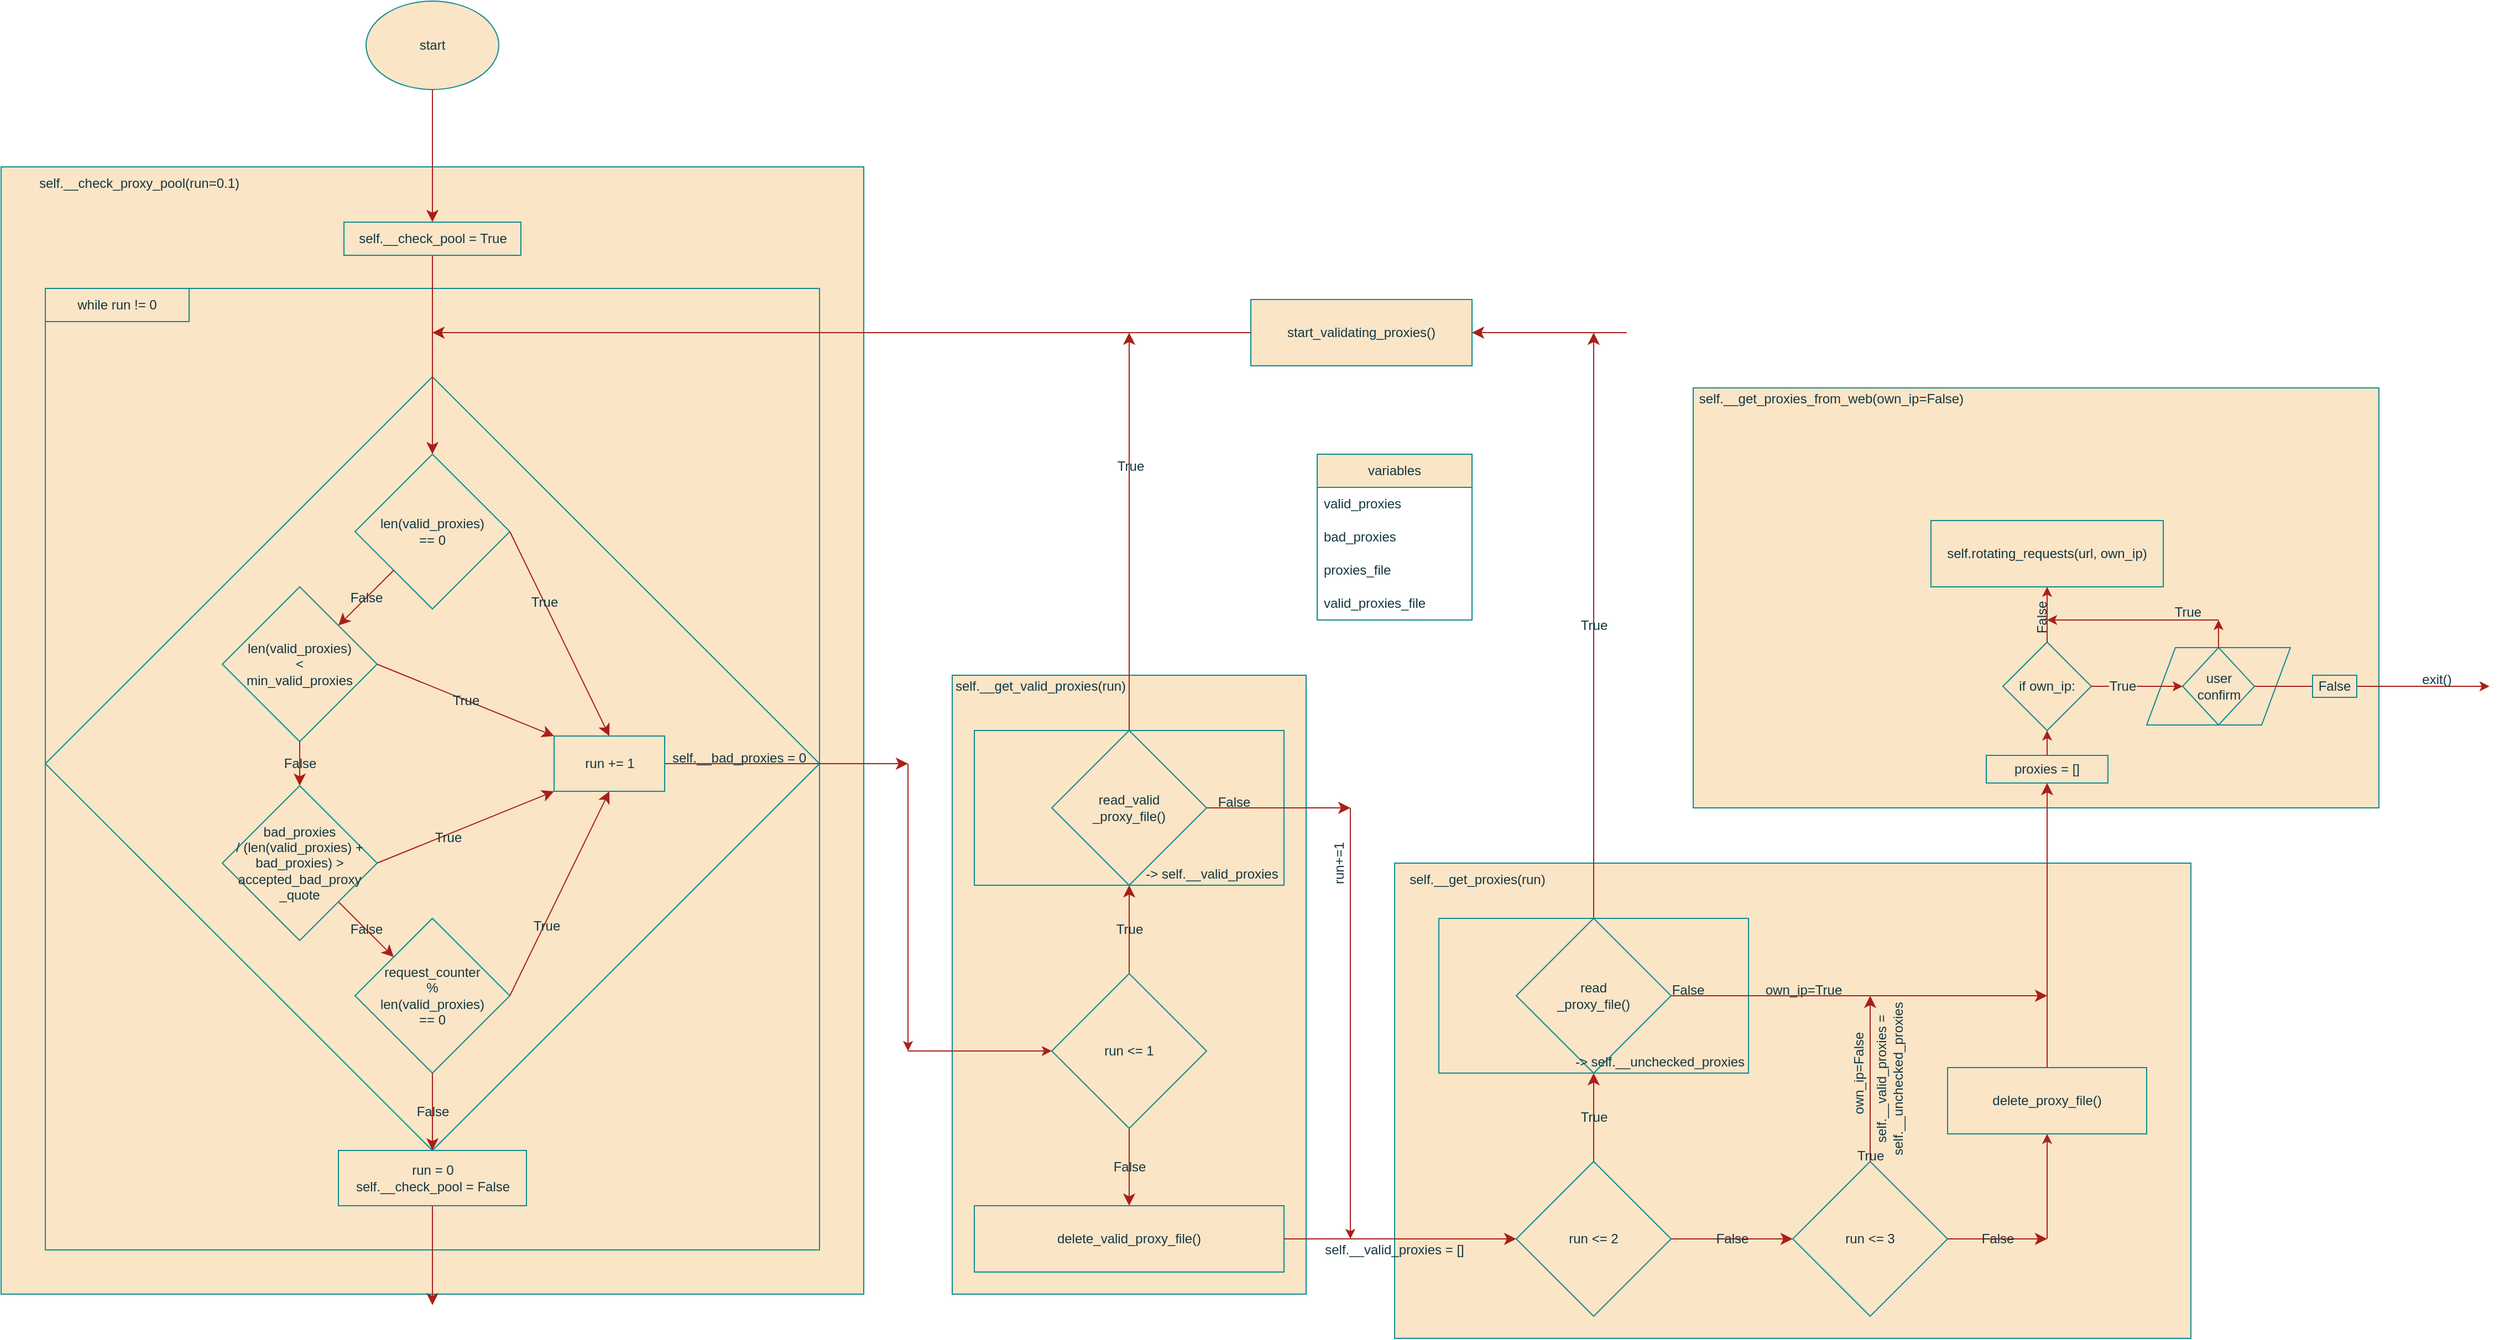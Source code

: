 <mxfile version="20.8.16" type="device"><diagram name="Page-1" id="YVPe9FCG_iG_xcOM2vg-"><mxGraphModel dx="1818" dy="1228" grid="1" gridSize="5" guides="1" tooltips="1" connect="1" arrows="1" fold="1" page="0" pageScale="1" pageWidth="827" pageHeight="1169" math="0" shadow="0"><root><mxCell id="0"/><mxCell id="1" parent="0"/><mxCell id="awvY_ZOCH91SfcmAsjb5-129" value="" style="rounded=0;whiteSpace=wrap;html=1;fontSize=12;labelBackgroundColor=none;fillStyle=auto;fillColor=#FAE5C7;strokeColor=#0F8B8D;fontColor=#143642;" parent="1" vertex="1"><mxGeometry x="-360" y="-220" width="780" height="1020" as="geometry"/></mxCell><mxCell id="awvY_ZOCH91SfcmAsjb5-125" value="" style="rounded=0;whiteSpace=wrap;html=1;fontSize=12;labelBackgroundColor=none;fillColor=#FAE5C7;strokeColor=#0F8B8D;fontColor=#143642;" parent="1" vertex="1"><mxGeometry x="-320" y="-110" width="700" height="870" as="geometry"/></mxCell><mxCell id="awvY_ZOCH91SfcmAsjb5-5" value="" style="rhombus;whiteSpace=wrap;html=1;fontSize=12;labelBackgroundColor=none;fillColor=#FAE5C7;strokeColor=#0F8B8D;fontColor=#143642;" parent="1" vertex="1"><mxGeometry x="-320" y="-30" width="700" height="700" as="geometry"/></mxCell><mxCell id="awvY_ZOCH91SfcmAsjb5-33" style="edgeStyle=none;curved=1;rounded=0;orthogonalLoop=1;jettySize=auto;html=1;exitX=0.5;exitY=1;exitDx=0;exitDy=0;entryX=0.5;entryY=0;entryDx=0;entryDy=0;fontSize=12;startSize=8;endSize=8;labelBackgroundColor=none;fontColor=default;startArrow=none;strokeColor=#A8201A;" parent="1" source="kPXdXTe3XIWydvKljvxz-2" target="awvY_ZOCH91SfcmAsjb5-10" edge="1"><mxGeometry relative="1" as="geometry"/></mxCell><mxCell id="awvY_ZOCH91SfcmAsjb5-82" style="edgeStyle=none;curved=1;rounded=0;orthogonalLoop=1;jettySize=auto;html=1;exitX=0.5;exitY=1;exitDx=0;exitDy=0;entryX=0.5;entryY=0;entryDx=0;entryDy=0;fontSize=12;startSize=8;endSize=8;labelBackgroundColor=none;fontColor=default;strokeColor=#A8201A;" parent="1" source="awvY_ZOCH91SfcmAsjb5-4" target="kPXdXTe3XIWydvKljvxz-2" edge="1"><mxGeometry relative="1" as="geometry"><mxPoint x="30" y="-250" as="targetPoint"/></mxGeometry></mxCell><mxCell id="awvY_ZOCH91SfcmAsjb5-4" value="start" style="ellipse;whiteSpace=wrap;html=1;fontSize=12;labelBackgroundColor=none;fillColor=#FAE5C7;strokeColor=#0F8B8D;fontColor=#143642;" parent="1" vertex="1"><mxGeometry x="-30" y="-370" width="120" height="80" as="geometry"/></mxCell><mxCell id="awvY_ZOCH91SfcmAsjb5-20" style="edgeStyle=none;curved=1;rounded=0;orthogonalLoop=1;jettySize=auto;html=1;exitX=1;exitY=0.5;exitDx=0;exitDy=0;entryX=0;entryY=1;entryDx=0;entryDy=0;fontSize=12;startSize=8;endSize=8;labelBackgroundColor=none;fontColor=default;strokeColor=#A8201A;" parent="1" source="awvY_ZOCH91SfcmAsjb5-28" target="kPXdXTe3XIWydvKljvxz-4" edge="1"><mxGeometry relative="1" as="geometry"><mxPoint x="-80" y="320" as="sourcePoint"/></mxGeometry></mxCell><mxCell id="awvY_ZOCH91SfcmAsjb5-24" value="True" style="edgeLabel;html=1;align=center;verticalAlign=middle;resizable=0;points=[];fontSize=12;labelBackgroundColor=none;fontColor=#143642;" parent="awvY_ZOCH91SfcmAsjb5-20" connectable="0" vertex="1"><mxGeometry x="-0.207" y="-3" relative="1" as="geometry"><mxPoint x="-1" as="offset"/></mxGeometry></mxCell><mxCell id="awvY_ZOCH91SfcmAsjb5-21" style="edgeStyle=none;curved=1;rounded=0;orthogonalLoop=1;jettySize=auto;html=1;exitX=1;exitY=0.5;exitDx=0;exitDy=0;fontSize=12;startSize=8;endSize=8;entryX=0.5;entryY=0;entryDx=0;entryDy=0;labelBackgroundColor=none;fontColor=default;strokeColor=#A8201A;" parent="1" source="awvY_ZOCH91SfcmAsjb5-10" target="kPXdXTe3XIWydvKljvxz-4" edge="1"><mxGeometry relative="1" as="geometry"><mxPoint x="380" y="250.235" as="targetPoint"/></mxGeometry></mxCell><mxCell id="awvY_ZOCH91SfcmAsjb5-23" value="True" style="edgeLabel;html=1;align=center;verticalAlign=middle;resizable=0;points=[];fontSize=12;labelBackgroundColor=none;fontColor=#143642;" parent="awvY_ZOCH91SfcmAsjb5-21" connectable="0" vertex="1"><mxGeometry x="-0.312" relative="1" as="geometry"><mxPoint as="offset"/></mxGeometry></mxCell><mxCell id="awvY_ZOCH91SfcmAsjb5-44" style="edgeStyle=none;curved=1;rounded=0;orthogonalLoop=1;jettySize=auto;html=1;exitX=0;exitY=1;exitDx=0;exitDy=0;fontSize=12;startSize=8;endSize=8;entryX=1;entryY=0;entryDx=0;entryDy=0;labelBackgroundColor=none;fontColor=default;strokeColor=#A8201A;" parent="1" source="awvY_ZOCH91SfcmAsjb5-10" target="awvY_ZOCH91SfcmAsjb5-42" edge="1"><mxGeometry relative="1" as="geometry"><mxPoint x="-30" y="190" as="targetPoint"/></mxGeometry></mxCell><mxCell id="awvY_ZOCH91SfcmAsjb5-45" value="&lt;font style=&quot;font-size: 12px;&quot;&gt;False&lt;/font&gt;" style="edgeLabel;html=1;align=center;verticalAlign=middle;resizable=0;points=[];fontSize=12;labelBackgroundColor=none;fontColor=#143642;" parent="awvY_ZOCH91SfcmAsjb5-44" connectable="0" vertex="1"><mxGeometry relative="1" as="geometry"><mxPoint as="offset"/></mxGeometry></mxCell><mxCell id="awvY_ZOCH91SfcmAsjb5-10" value="len(valid_proxies)&lt;br style=&quot;font-size: 12px;&quot;&gt;== 0" style="rhombus;whiteSpace=wrap;html=1;fontSize=12;labelBackgroundColor=none;fillColor=#FAE5C7;strokeColor=#0F8B8D;fontColor=#143642;" parent="1" vertex="1"><mxGeometry x="-40" y="40" width="140" height="140" as="geometry"/></mxCell><mxCell id="awvY_ZOCH91SfcmAsjb5-34" style="edgeStyle=none;curved=1;rounded=0;orthogonalLoop=1;jettySize=auto;html=1;exitX=1;exitY=0.5;exitDx=0;exitDy=0;entryX=0.5;entryY=1;entryDx=0;entryDy=0;fontSize=12;startSize=8;endSize=8;labelBackgroundColor=none;fontColor=default;strokeColor=#A8201A;" parent="1" source="awvY_ZOCH91SfcmAsjb5-13" target="kPXdXTe3XIWydvKljvxz-4" edge="1"><mxGeometry relative="1" as="geometry"/></mxCell><mxCell id="awvY_ZOCH91SfcmAsjb5-35" value="True" style="edgeLabel;html=1;align=center;verticalAlign=middle;resizable=0;points=[];fontSize=12;labelBackgroundColor=none;fontColor=#143642;" parent="awvY_ZOCH91SfcmAsjb5-34" connectable="0" vertex="1"><mxGeometry x="-0.306" y="-2" relative="1" as="geometry"><mxPoint as="offset"/></mxGeometry></mxCell><mxCell id="awvY_ZOCH91SfcmAsjb5-13" value="request_counter&lt;br style=&quot;font-size: 12px;&quot;&gt;%&lt;br style=&quot;font-size: 12px;&quot;&gt;len(valid_proxies)&lt;br style=&quot;font-size: 12px;&quot;&gt;== 0" style="rhombus;whiteSpace=wrap;html=1;fontSize=12;labelBackgroundColor=none;fillColor=#FAE5C7;strokeColor=#0F8B8D;fontColor=#143642;" parent="1" vertex="1"><mxGeometry x="-40" y="460" width="140" height="140" as="geometry"/></mxCell><mxCell id="awvY_ZOCH91SfcmAsjb5-18" value="" style="rounded=0;whiteSpace=wrap;html=1;fontSize=12;labelBackgroundColor=none;fillColor=#FAE5C7;strokeColor=#0F8B8D;fontColor=#143642;" parent="1" vertex="1"><mxGeometry x="500" y="240" width="320" height="560" as="geometry"/></mxCell><mxCell id="awvY_ZOCH91SfcmAsjb5-36" style="edgeStyle=none;curved=1;rounded=0;orthogonalLoop=1;jettySize=auto;html=1;exitX=1;exitY=1;exitDx=0;exitDy=0;entryX=0;entryY=0;entryDx=0;entryDy=0;fontSize=12;startSize=8;endSize=8;labelBackgroundColor=none;fontColor=default;strokeColor=#A8201A;" parent="1" source="awvY_ZOCH91SfcmAsjb5-28" target="awvY_ZOCH91SfcmAsjb5-13" edge="1"><mxGeometry relative="1" as="geometry"/></mxCell><mxCell id="awvY_ZOCH91SfcmAsjb5-37" value="False" style="edgeLabel;html=1;align=center;verticalAlign=middle;resizable=0;points=[];fontSize=12;labelBackgroundColor=none;fontColor=#143642;" parent="awvY_ZOCH91SfcmAsjb5-36" connectable="0" vertex="1"><mxGeometry relative="1" as="geometry"><mxPoint as="offset"/></mxGeometry></mxCell><mxCell id="awvY_ZOCH91SfcmAsjb5-28" value="bad_proxies&lt;br style=&quot;font-size: 12px;&quot;&gt;/ (len(valid_proxies) + bad_proxies) &amp;gt;&lt;br style=&quot;font-size: 12px;&quot;&gt;accepted_bad_proxy&lt;br style=&quot;font-size: 12px;&quot;&gt;_quote" style="rhombus;whiteSpace=wrap;html=1;fontSize=12;labelBackgroundColor=none;fillColor=#FAE5C7;strokeColor=#0F8B8D;fontColor=#143642;" parent="1" vertex="1"><mxGeometry x="-160" y="340" width="140" height="140" as="geometry"/></mxCell><mxCell id="awvY_ZOCH91SfcmAsjb5-40" value="self.__check_proxy_pool(run=0.1)" style="text;html=1;align=center;verticalAlign=middle;whiteSpace=wrap;rounded=0;fontSize=12;rotation=0;labelBackgroundColor=none;fontColor=#143642;" parent="1" vertex="1"><mxGeometry x="-360" y="-220" width="250" height="30" as="geometry"/></mxCell><mxCell id="awvY_ZOCH91SfcmAsjb5-41" value="self.__get_valid_proxies(run)" style="text;html=1;strokeColor=none;fillColor=none;align=center;verticalAlign=middle;whiteSpace=wrap;rounded=0;fontSize=12;labelBackgroundColor=none;fontColor=#143642;" parent="1" vertex="1"><mxGeometry x="500" y="240" width="160" height="20" as="geometry"/></mxCell><mxCell id="awvY_ZOCH91SfcmAsjb5-46" style="edgeStyle=none;curved=1;rounded=0;orthogonalLoop=1;jettySize=auto;html=1;exitX=0.5;exitY=1;exitDx=0;exitDy=0;entryX=0.5;entryY=0;entryDx=0;entryDy=0;fontSize=12;startSize=8;endSize=8;labelBackgroundColor=none;fontColor=default;strokeColor=#A8201A;" parent="1" source="awvY_ZOCH91SfcmAsjb5-42" target="awvY_ZOCH91SfcmAsjb5-28" edge="1"><mxGeometry relative="1" as="geometry"/></mxCell><mxCell id="awvY_ZOCH91SfcmAsjb5-47" value="False" style="edgeLabel;html=1;align=center;verticalAlign=middle;resizable=0;points=[];fontSize=12;labelBackgroundColor=none;fontColor=#143642;" parent="awvY_ZOCH91SfcmAsjb5-46" connectable="0" vertex="1"><mxGeometry relative="1" as="geometry"><mxPoint as="offset"/></mxGeometry></mxCell><mxCell id="awvY_ZOCH91SfcmAsjb5-48" style="edgeStyle=none;curved=1;rounded=0;orthogonalLoop=1;jettySize=auto;html=1;exitX=1;exitY=0.5;exitDx=0;exitDy=0;entryX=0;entryY=0;entryDx=0;entryDy=0;fontSize=12;startSize=8;endSize=8;labelBackgroundColor=none;fontColor=default;strokeColor=#A8201A;" parent="1" source="awvY_ZOCH91SfcmAsjb5-42" target="kPXdXTe3XIWydvKljvxz-4" edge="1"><mxGeometry relative="1" as="geometry"/></mxCell><mxCell id="awvY_ZOCH91SfcmAsjb5-49" value="True" style="edgeLabel;html=1;align=center;verticalAlign=middle;resizable=0;points=[];fontSize=12;labelBackgroundColor=none;fontColor=#143642;" parent="awvY_ZOCH91SfcmAsjb5-48" connectable="0" vertex="1"><mxGeometry relative="1" as="geometry"><mxPoint as="offset"/></mxGeometry></mxCell><mxCell id="awvY_ZOCH91SfcmAsjb5-42" value="len(valid_proxies)&lt;br style=&quot;font-size: 12px;&quot;&gt;&amp;lt;&lt;br style=&quot;font-size: 12px;&quot;&gt;min_valid_proxies" style="rhombus;whiteSpace=wrap;html=1;fontSize=12;labelBackgroundColor=none;fillColor=#FAE5C7;strokeColor=#0F8B8D;fontColor=#143642;" parent="1" vertex="1"><mxGeometry x="-160" y="160" width="140" height="140" as="geometry"/></mxCell><mxCell id="awvY_ZOCH91SfcmAsjb5-55" value="" style="group;labelBackgroundColor=none;fontColor=#143642;fontSize=12;" parent="1" connectable="0" vertex="1"><mxGeometry x="520" y="290" width="290" height="150" as="geometry"/></mxCell><mxCell id="awvY_ZOCH91SfcmAsjb5-52" value="read_valid&lt;br style=&quot;font-size: 12px;&quot;&gt;_proxy_file()" style="rounded=0;whiteSpace=wrap;html=1;fontSize=12;movable=1;resizable=1;rotatable=1;deletable=1;editable=1;locked=0;connectable=1;labelBackgroundColor=none;fillColor=#FAE5C7;strokeColor=#0F8B8D;fontColor=#143642;" parent="awvY_ZOCH91SfcmAsjb5-55" vertex="1"><mxGeometry width="280" height="140" as="geometry"/></mxCell><mxCell id="awvY_ZOCH91SfcmAsjb5-75" style="edgeStyle=none;curved=1;rounded=0;orthogonalLoop=1;jettySize=auto;html=1;exitX=0;exitY=0.75;exitDx=0;exitDy=0;fontSize=12;startSize=8;endSize=8;labelBackgroundColor=none;fontColor=default;strokeColor=#A8201A;startArrow=none;" parent="awvY_ZOCH91SfcmAsjb5-55" source="kPXdXTe3XIWydvKljvxz-19" edge="1"><mxGeometry relative="1" as="geometry"><mxPoint x="340" y="70" as="targetPoint"/></mxGeometry></mxCell><mxCell id="awvY_ZOCH91SfcmAsjb5-53" value="" style="rhombus;whiteSpace=wrap;html=1;fontSize=12;movable=1;resizable=1;rotatable=1;deletable=1;editable=1;locked=0;connectable=1;fillColor=none;labelBackgroundColor=none;strokeColor=#0F8B8D;fontColor=#143642;" parent="awvY_ZOCH91SfcmAsjb5-55" vertex="1"><mxGeometry x="70" width="140" height="140" as="geometry"/></mxCell><mxCell id="kPXdXTe3XIWydvKljvxz-15" value="-&amp;gt; self.__valid_proxies" style="text;html=1;strokeColor=none;fillColor=none;align=center;verticalAlign=middle;whiteSpace=wrap;rounded=0;fontSize=12;fontColor=#143642;labelBackgroundColor=none;" parent="awvY_ZOCH91SfcmAsjb5-55" vertex="1"><mxGeometry x="150" y="120" width="130" height="20" as="geometry"/></mxCell><mxCell id="kPXdXTe3XIWydvKljvxz-19" value="False" style="text;html=1;strokeColor=none;fillColor=none;align=center;verticalAlign=middle;whiteSpace=wrap;rounded=0;fontSize=12;fontColor=#143642;labelBackgroundColor=none;" parent="awvY_ZOCH91SfcmAsjb5-55" vertex="1"><mxGeometry x="210" y="55" width="50" height="20" as="geometry"/></mxCell><mxCell id="kPXdXTe3XIWydvKljvxz-20" value="" style="edgeStyle=none;curved=1;rounded=0;orthogonalLoop=1;jettySize=auto;html=1;exitX=1;exitY=0.5;exitDx=0;exitDy=0;fontSize=12;startSize=8;endSize=8;labelBackgroundColor=none;fontColor=default;strokeColor=#A8201A;endArrow=none;" parent="awvY_ZOCH91SfcmAsjb5-55" source="awvY_ZOCH91SfcmAsjb5-53" target="kPXdXTe3XIWydvKljvxz-19" edge="1"><mxGeometry relative="1" as="geometry"><mxPoint x="730.0" y="360" as="sourcePoint"/><mxPoint x="860.0" y="360" as="targetPoint"/></mxGeometry></mxCell><mxCell id="awvY_ZOCH91SfcmAsjb5-56" value="" style="endArrow=classic;html=1;rounded=0;fontSize=12;startSize=8;endSize=8;curved=1;exitX=0.5;exitY=0;exitDx=0;exitDy=0;labelBackgroundColor=none;fontColor=default;strokeColor=#A8201A;" parent="1" source="awvY_ZOCH91SfcmAsjb5-52" edge="1"><mxGeometry width="50" height="50" relative="1" as="geometry"><mxPoint x="720" y="240" as="sourcePoint"/><mxPoint x="660" y="-70" as="targetPoint"/></mxGeometry></mxCell><mxCell id="awvY_ZOCH91SfcmAsjb5-58" value="True" style="edgeLabel;html=1;align=center;verticalAlign=middle;resizable=0;points=[];fontSize=12;labelBackgroundColor=none;fontColor=#143642;" parent="awvY_ZOCH91SfcmAsjb5-56" connectable="0" vertex="1"><mxGeometry x="0.327" y="-1" relative="1" as="geometry"><mxPoint as="offset"/></mxGeometry></mxCell><mxCell id="awvY_ZOCH91SfcmAsjb5-60" value="start_validating_proxies()" style="rounded=0;whiteSpace=wrap;html=1;fontSize=12;labelBackgroundColor=none;fillColor=#FAE5C7;strokeColor=#0F8B8D;fontColor=#143642;" parent="1" vertex="1"><mxGeometry x="770" y="-100" width="200" height="60" as="geometry"/></mxCell><mxCell id="awvY_ZOCH91SfcmAsjb5-62" value="" style="endArrow=classic;html=1;rounded=0;fontSize=12;startSize=8;endSize=8;curved=1;exitX=0;exitY=0.5;exitDx=0;exitDy=0;labelBackgroundColor=none;fontColor=default;strokeColor=#A8201A;" parent="1" source="awvY_ZOCH91SfcmAsjb5-60" edge="1"><mxGeometry width="50" height="50" relative="1" as="geometry"><mxPoint x="550" y="240" as="sourcePoint"/><mxPoint x="30" y="-70" as="targetPoint"/></mxGeometry></mxCell><mxCell id="awvY_ZOCH91SfcmAsjb5-65" style="edgeStyle=none;curved=1;rounded=0;orthogonalLoop=1;jettySize=auto;html=1;exitX=0.5;exitY=0;exitDx=0;exitDy=0;entryX=0.5;entryY=1;entryDx=0;entryDy=0;fontSize=12;startSize=8;endSize=8;labelBackgroundColor=none;fontColor=default;strokeColor=#A8201A;" parent="1" source="awvY_ZOCH91SfcmAsjb5-63" target="awvY_ZOCH91SfcmAsjb5-53" edge="1"><mxGeometry relative="1" as="geometry"/></mxCell><mxCell id="awvY_ZOCH91SfcmAsjb5-66" value="True" style="edgeLabel;html=1;align=center;verticalAlign=middle;resizable=0;points=[];fontSize=12;labelBackgroundColor=none;fontColor=#143642;" parent="awvY_ZOCH91SfcmAsjb5-65" connectable="0" vertex="1"><mxGeometry relative="1" as="geometry"><mxPoint as="offset"/></mxGeometry></mxCell><mxCell id="awvY_ZOCH91SfcmAsjb5-68" style="edgeStyle=none;curved=1;rounded=0;orthogonalLoop=1;jettySize=auto;html=1;exitX=0.5;exitY=1;exitDx=0;exitDy=0;entryX=0.5;entryY=0;entryDx=0;entryDy=0;fontSize=12;startSize=8;endSize=8;labelBackgroundColor=none;fontColor=default;strokeColor=#A8201A;" parent="1" source="awvY_ZOCH91SfcmAsjb5-63" target="awvY_ZOCH91SfcmAsjb5-67" edge="1"><mxGeometry relative="1" as="geometry"/></mxCell><mxCell id="awvY_ZOCH91SfcmAsjb5-69" value="False" style="edgeLabel;html=1;align=center;verticalAlign=middle;resizable=0;points=[];fontSize=12;labelBackgroundColor=none;fontColor=#143642;" parent="awvY_ZOCH91SfcmAsjb5-68" connectable="0" vertex="1"><mxGeometry relative="1" as="geometry"><mxPoint as="offset"/></mxGeometry></mxCell><mxCell id="awvY_ZOCH91SfcmAsjb5-63" value="run &amp;lt;= 1" style="rhombus;whiteSpace=wrap;html=1;fontSize=12;labelBackgroundColor=none;fillColor=#FAE5C7;strokeColor=#0F8B8D;fontColor=#143642;" parent="1" vertex="1"><mxGeometry x="590" y="510" width="140" height="140" as="geometry"/></mxCell><mxCell id="awvY_ZOCH91SfcmAsjb5-67" value="delete_valid_proxy_file()" style="rounded=0;whiteSpace=wrap;html=1;fontSize=12;labelBackgroundColor=none;fillColor=#FAE5C7;strokeColor=#0F8B8D;fontColor=#143642;" parent="1" vertex="1"><mxGeometry x="520" y="720" width="280" height="60" as="geometry"/></mxCell><mxCell id="awvY_ZOCH91SfcmAsjb5-127" style="edgeStyle=none;curved=1;rounded=0;orthogonalLoop=1;jettySize=auto;html=1;exitX=0.5;exitY=1;exitDx=0;exitDy=0;fontSize=12;startSize=8;endSize=8;labelBackgroundColor=none;fontColor=default;strokeColor=#A8201A;" parent="1" source="kPXdXTe3XIWydvKljvxz-6" edge="1"><mxGeometry relative="1" as="geometry"><mxPoint x="30" y="810" as="targetPoint"/><mxPoint x="30" y="730" as="sourcePoint"/></mxGeometry></mxCell><mxCell id="awvY_ZOCH91SfcmAsjb5-71" value="" style="endArrow=classic;html=1;rounded=0;fontSize=12;startSize=8;endSize=8;curved=1;exitX=0.5;exitY=1;exitDx=0;exitDy=0;entryX=0.5;entryY=0;entryDx=0;entryDy=0;labelBackgroundColor=none;fontColor=default;strokeColor=#A8201A;" parent="1" source="awvY_ZOCH91SfcmAsjb5-13" edge="1"><mxGeometry width="50" height="50" relative="1" as="geometry"><mxPoint x="290" y="470" as="sourcePoint"/><mxPoint x="30" y="670" as="targetPoint"/></mxGeometry></mxCell><mxCell id="awvY_ZOCH91SfcmAsjb5-72" value="False" style="edgeLabel;html=1;align=center;verticalAlign=middle;resizable=0;points=[];fontSize=12;labelBackgroundColor=none;fontColor=#143642;" parent="awvY_ZOCH91SfcmAsjb5-71" connectable="0" vertex="1"><mxGeometry relative="1" as="geometry"><mxPoint as="offset"/></mxGeometry></mxCell><mxCell id="awvY_ZOCH91SfcmAsjb5-92" value="" style="endArrow=classic;html=1;rounded=0;fontSize=12;startSize=8;endSize=8;curved=1;entryX=1;entryY=0.5;entryDx=0;entryDy=0;labelBackgroundColor=none;fontColor=default;strokeColor=#A8201A;" parent="1" target="awvY_ZOCH91SfcmAsjb5-60" edge="1"><mxGeometry width="50" height="50" relative="1" as="geometry"><mxPoint x="1110" y="-70" as="sourcePoint"/><mxPoint x="840" y="-80" as="targetPoint"/></mxGeometry></mxCell><mxCell id="awvY_ZOCH91SfcmAsjb5-128" value="while run != 0" style="text;html=1;align=center;verticalAlign=middle;whiteSpace=wrap;rounded=0;fontSize=12;labelBackgroundColor=none;strokeColor=#0F8B8D;fillColor=#FAE5C7;fontColor=#143642;" parent="1" vertex="1"><mxGeometry x="-320" y="-110" width="130" height="30" as="geometry"/></mxCell><mxCell id="awvY_ZOCH91SfcmAsjb5-19" style="edgeStyle=none;curved=1;rounded=0;orthogonalLoop=1;jettySize=auto;html=1;exitX=1;exitY=0.5;exitDx=0;exitDy=0;fontSize=12;startSize=8;endSize=8;labelBackgroundColor=none;fontColor=default;strokeColor=#A8201A;" parent="1" source="kPXdXTe3XIWydvKljvxz-4" edge="1"><mxGeometry relative="1" as="geometry"><mxPoint x="460" y="320" as="targetPoint"/></mxGeometry></mxCell><mxCell id="awvY_ZOCH91SfcmAsjb5-132" value="variables" style="swimlane;fontStyle=0;childLayout=stackLayout;horizontal=1;startSize=30;horizontalStack=0;resizeParent=1;resizeParentMax=0;resizeLast=0;collapsible=1;marginBottom=0;whiteSpace=wrap;html=1;fontSize=12;labelBackgroundColor=none;fillColor=#FAE5C7;strokeColor=#0F8B8D;fontColor=#143642;" parent="1" vertex="1"><mxGeometry x="830" y="40" width="140" height="150" as="geometry"/></mxCell><mxCell id="awvY_ZOCH91SfcmAsjb5-133" value="valid_proxies" style="text;strokeColor=none;fillColor=none;align=left;verticalAlign=middle;spacingLeft=4;spacingRight=4;overflow=hidden;points=[[0,0.5],[1,0.5]];portConstraint=eastwest;rotatable=0;whiteSpace=wrap;html=1;fontSize=12;labelBackgroundColor=none;fontColor=#143642;" parent="awvY_ZOCH91SfcmAsjb5-132" vertex="1"><mxGeometry y="30" width="140" height="30" as="geometry"/></mxCell><mxCell id="awvY_ZOCH91SfcmAsjb5-134" value="bad_proxies" style="text;strokeColor=none;fillColor=none;align=left;verticalAlign=middle;spacingLeft=4;spacingRight=4;overflow=hidden;points=[[0,0.5],[1,0.5]];portConstraint=eastwest;rotatable=0;whiteSpace=wrap;html=1;fontSize=12;labelBackgroundColor=none;fontColor=#143642;" parent="awvY_ZOCH91SfcmAsjb5-132" vertex="1"><mxGeometry y="60" width="140" height="30" as="geometry"/></mxCell><mxCell id="awvY_ZOCH91SfcmAsjb5-135" value="proxies_file" style="text;strokeColor=none;fillColor=none;align=left;verticalAlign=middle;spacingLeft=4;spacingRight=4;overflow=hidden;points=[[0,0.5],[1,0.5]];portConstraint=eastwest;rotatable=0;whiteSpace=wrap;html=1;fontSize=12;labelBackgroundColor=none;fontColor=#143642;" parent="awvY_ZOCH91SfcmAsjb5-132" vertex="1"><mxGeometry y="90" width="140" height="30" as="geometry"/></mxCell><mxCell id="awvY_ZOCH91SfcmAsjb5-136" value="valid_proxies_file" style="text;strokeColor=none;fillColor=none;align=left;verticalAlign=middle;spacingLeft=4;spacingRight=4;overflow=hidden;points=[[0,0.5],[1,0.5]];portConstraint=eastwest;rotatable=0;whiteSpace=wrap;html=1;fontSize=12;labelBackgroundColor=none;fontColor=#143642;" parent="awvY_ZOCH91SfcmAsjb5-132" vertex="1"><mxGeometry y="120" width="140" height="30" as="geometry"/></mxCell><mxCell id="kPXdXTe3XIWydvKljvxz-2" value="self.__check_pool = True" style="html=1;dashed=0;whitespace=wrap;fillStyle=auto;labelBackgroundColor=none;fillColor=#FAE5C7;strokeColor=#0F8B8D;fontColor=#143642;fontSize=12;" parent="1" vertex="1"><mxGeometry x="-50" y="-170" width="160" height="30" as="geometry"/></mxCell><mxCell id="kPXdXTe3XIWydvKljvxz-4" value="run += 1" style="html=1;dashed=0;whitespace=wrap;strokeColor=#0F8B8D;fontColor=#143642;fillColor=#FAE5C7;labelBackgroundColor=none;fontSize=12;" parent="1" vertex="1"><mxGeometry x="140" y="295" width="100" height="50" as="geometry"/></mxCell><mxCell id="kPXdXTe3XIWydvKljvxz-6" value="run = 0&lt;br style=&quot;font-size: 12px;&quot;&gt;self.__check_pool = False" style="html=1;dashed=0;whitespace=wrap;strokeColor=#0F8B8D;fontColor=#143642;fillColor=#FAE5C7;labelBackgroundColor=none;fontSize=12;" parent="1" vertex="1"><mxGeometry x="-55" y="670" width="170" height="50" as="geometry"/></mxCell><mxCell id="kPXdXTe3XIWydvKljvxz-8" value="" style="endArrow=classic;html=1;rounded=0;strokeColor=#A8201A;fontSize=12;fontColor=default;fillColor=#FAE5C7;labelBackgroundColor=none;" parent="1" edge="1"><mxGeometry width="50" height="50" relative="1" as="geometry"><mxPoint x="460" y="320" as="sourcePoint"/><mxPoint x="460" y="580" as="targetPoint"/></mxGeometry></mxCell><mxCell id="kPXdXTe3XIWydvKljvxz-9" value="" style="endArrow=classic;html=1;rounded=0;strokeColor=#A8201A;fontSize=12;fontColor=default;fillColor=#FAE5C7;labelBackgroundColor=none;" parent="1" target="awvY_ZOCH91SfcmAsjb5-63" edge="1"><mxGeometry width="50" height="50" relative="1" as="geometry"><mxPoint x="460" y="580" as="sourcePoint"/><mxPoint x="780" y="440" as="targetPoint"/></mxGeometry></mxCell><mxCell id="kPXdXTe3XIWydvKljvxz-12" value="" style="endArrow=classic;html=1;rounded=0;strokeColor=#A8201A;fontSize=12;fontColor=default;fillColor=#FAE5C7;labelBackgroundColor=none;" parent="1" edge="1"><mxGeometry width="50" height="50" relative="1" as="geometry"><mxPoint x="860" y="360" as="sourcePoint"/><mxPoint x="860" y="750" as="targetPoint"/></mxGeometry></mxCell><mxCell id="kPXdXTe3XIWydvKljvxz-21" value="run+=1" style="text;html=1;strokeColor=none;fillColor=none;align=center;verticalAlign=middle;whiteSpace=wrap;rounded=0;fontSize=12;fontColor=#143642;rotation=-90;labelBackgroundColor=none;" parent="1" vertex="1"><mxGeometry x="820" y="400" width="60" height="20" as="geometry"/></mxCell><mxCell id="awvY_ZOCH91SfcmAsjb5-85" value="" style="rounded=0;whiteSpace=wrap;html=1;fontSize=12;labelBackgroundColor=none;fillColor=#FAE5C7;strokeColor=#0F8B8D;fontColor=#143642;container=0;" parent="1" vertex="1"><mxGeometry x="900" y="410" width="720" height="430" as="geometry"/></mxCell><mxCell id="awvY_ZOCH91SfcmAsjb5-86" value="run &amp;lt;= 2" style="rhombus;whiteSpace=wrap;html=1;fontSize=12;labelBackgroundColor=none;fillColor=#FAE5C7;strokeColor=#0F8B8D;fontColor=#143642;container=0;" parent="1" vertex="1"><mxGeometry x="1010" y="680" width="140" height="140" as="geometry"/></mxCell><mxCell id="awvY_ZOCH91SfcmAsjb5-93" style="edgeStyle=none;curved=1;rounded=0;orthogonalLoop=1;jettySize=auto;html=1;exitX=0.5;exitY=0;exitDx=0;exitDy=0;entryX=0.5;entryY=1;entryDx=0;entryDy=0;fontSize=12;startSize=8;endSize=8;labelBackgroundColor=none;fontColor=default;strokeColor=#A8201A;" parent="1" source="awvY_ZOCH91SfcmAsjb5-86" target="awvY_ZOCH91SfcmAsjb5-90" edge="1"><mxGeometry relative="1" as="geometry"/></mxCell><mxCell id="awvY_ZOCH91SfcmAsjb5-95" value="True" style="edgeLabel;html=1;align=center;verticalAlign=middle;resizable=0;points=[];fontSize=12;labelBackgroundColor=none;fontColor=#143642;container=0;" parent="awvY_ZOCH91SfcmAsjb5-93" connectable="0" vertex="1"><mxGeometry relative="1" as="geometry"><mxPoint as="offset"/></mxGeometry></mxCell><mxCell id="awvY_ZOCH91SfcmAsjb5-101" value="run &amp;lt;= 3" style="rhombus;whiteSpace=wrap;html=1;fontSize=12;labelBackgroundColor=none;fillColor=#FAE5C7;strokeColor=#0F8B8D;fontColor=#143642;container=0;" parent="1" vertex="1"><mxGeometry x="1260" y="680" width="140" height="140" as="geometry"/></mxCell><mxCell id="awvY_ZOCH91SfcmAsjb5-97" style="edgeStyle=none;curved=1;rounded=0;orthogonalLoop=1;jettySize=auto;html=1;exitX=1;exitY=0.5;exitDx=0;exitDy=0;entryX=0;entryY=0.5;entryDx=0;entryDy=0;fontSize=12;startSize=8;endSize=8;labelBackgroundColor=none;fontColor=default;strokeColor=#A8201A;" parent="1" source="awvY_ZOCH91SfcmAsjb5-86" target="awvY_ZOCH91SfcmAsjb5-101" edge="1"><mxGeometry relative="1" as="geometry"/></mxCell><mxCell id="awvY_ZOCH91SfcmAsjb5-98" value="False" style="edgeLabel;html=1;align=center;verticalAlign=middle;resizable=0;points=[];fontSize=12;labelBackgroundColor=none;fontColor=#143642;container=0;" parent="awvY_ZOCH91SfcmAsjb5-97" connectable="0" vertex="1"><mxGeometry relative="1" as="geometry"><mxPoint as="offset"/></mxGeometry></mxCell><mxCell id="awvY_ZOCH91SfcmAsjb5-99" style="edgeStyle=none;curved=1;rounded=0;orthogonalLoop=1;jettySize=auto;html=1;fontSize=12;startSize=8;endSize=8;exitX=0.5;exitY=0;exitDx=0;exitDy=0;labelBackgroundColor=none;fontColor=default;strokeColor=#A8201A;" parent="1" source="awvY_ZOCH91SfcmAsjb5-101" edge="1"><mxGeometry relative="1" as="geometry"><mxPoint x="1330" y="530" as="targetPoint"/><mxPoint x="870" y="1080" as="sourcePoint"/></mxGeometry></mxCell><mxCell id="awvY_ZOCH91SfcmAsjb5-103" value="True" style="edgeLabel;html=1;align=center;verticalAlign=middle;resizable=0;points=[];fontSize=12;labelBackgroundColor=none;fontColor=#143642;container=0;" parent="awvY_ZOCH91SfcmAsjb5-99" connectable="0" vertex="1"><mxGeometry x="-0.168" y="1" relative="1" as="geometry"><mxPoint x="1" y="57" as="offset"/></mxGeometry></mxCell><mxCell id="awvY_ZOCH91SfcmAsjb5-111" value="delete_proxy_file()" style="rounded=0;whiteSpace=wrap;html=1;fontSize=12;labelBackgroundColor=none;fillColor=#FAE5C7;strokeColor=#0F8B8D;fontColor=#143642;container=0;" parent="1" vertex="1"><mxGeometry x="1400" y="595" width="180" height="60" as="geometry"/></mxCell><mxCell id="awvY_ZOCH91SfcmAsjb5-121" style="edgeStyle=none;curved=1;rounded=0;orthogonalLoop=1;jettySize=auto;html=1;exitX=1;exitY=0.5;exitDx=0;exitDy=0;fontSize=12;startSize=8;endSize=8;labelBackgroundColor=none;fontColor=default;strokeColor=#A8201A;" parent="1" source="awvY_ZOCH91SfcmAsjb5-101" edge="1"><mxGeometry relative="1" as="geometry"><mxPoint x="1490" y="750" as="targetPoint"/></mxGeometry></mxCell><mxCell id="awvY_ZOCH91SfcmAsjb5-122" value="False" style="edgeLabel;html=1;align=center;verticalAlign=middle;resizable=0;points=[];fontSize=12;labelBackgroundColor=none;fontColor=#143642;container=0;" parent="awvY_ZOCH91SfcmAsjb5-121" connectable="0" vertex="1"><mxGeometry relative="1" as="geometry"><mxPoint as="offset"/></mxGeometry></mxCell><mxCell id="kPXdXTe3XIWydvKljvxz-7" value="self.__get_proxies(run)" style="text;html=1;strokeColor=none;fillColor=none;align=center;verticalAlign=middle;whiteSpace=wrap;rounded=0;fontColor=#143642;container=0;labelBackgroundColor=none;fontSize=12;" parent="1" vertex="1"><mxGeometry x="900" y="410" width="150" height="30" as="geometry"/></mxCell><mxCell id="kPXdXTe3XIWydvKljvxz-13" value="own_ip=False" style="text;html=1;strokeColor=none;fillColor=none;align=center;verticalAlign=middle;whiteSpace=wrap;rounded=0;fontSize=12;fontColor=#143642;rotation=-90;container=0;labelBackgroundColor=none;" parent="1" vertex="1"><mxGeometry x="1280" y="585" width="80" height="30" as="geometry"/></mxCell><mxCell id="kPXdXTe3XIWydvKljvxz-14" value="own_ip=True" style="text;html=1;strokeColor=none;fillColor=none;align=center;verticalAlign=middle;whiteSpace=wrap;rounded=0;fontSize=12;fontColor=#143642;container=0;labelBackgroundColor=none;" parent="1" vertex="1"><mxGeometry x="1230" y="510" width="80" height="30" as="geometry"/></mxCell><mxCell id="awvY_ZOCH91SfcmAsjb5-88" value="read&lt;br style=&quot;font-size: 12px;&quot;&gt;_proxy_file()" style="rounded=0;whiteSpace=wrap;html=1;fontSize=12;movable=1;resizable=1;rotatable=1;deletable=1;editable=1;locked=0;connectable=1;labelBackgroundColor=none;fillColor=#FAE5C7;strokeColor=#0F8B8D;fontColor=#143642;container=0;" parent="1" vertex="1"><mxGeometry x="940" y="460" width="280" height="140" as="geometry"/></mxCell><mxCell id="awvY_ZOCH91SfcmAsjb5-91" style="edgeStyle=none;curved=1;rounded=0;orthogonalLoop=1;jettySize=auto;html=1;exitX=0.5;exitY=0;exitDx=0;exitDy=0;fontSize=12;startSize=8;endSize=8;labelBackgroundColor=none;fontColor=default;strokeColor=#A8201A;" parent="1" source="awvY_ZOCH91SfcmAsjb5-90" edge="1"><mxGeometry relative="1" as="geometry"><mxPoint x="1080" y="-70" as="targetPoint"/></mxGeometry></mxCell><mxCell id="awvY_ZOCH91SfcmAsjb5-120" value="True" style="edgeLabel;html=1;align=center;verticalAlign=middle;resizable=0;points=[];fontSize=12;labelBackgroundColor=none;fontColor=#143642;container=0;" parent="awvY_ZOCH91SfcmAsjb5-91" connectable="0" vertex="1"><mxGeometry relative="1" as="geometry"><mxPoint as="offset"/></mxGeometry></mxCell><mxCell id="awvY_ZOCH91SfcmAsjb5-90" value="" style="rhombus;whiteSpace=wrap;html=1;fontSize=12;movable=1;resizable=1;rotatable=1;deletable=1;editable=1;locked=0;connectable=1;fillColor=none;labelBackgroundColor=none;strokeColor=#0F8B8D;fontColor=#143642;container=0;" parent="1" vertex="1"><mxGeometry x="1010" y="460" width="140" height="140" as="geometry"/></mxCell><mxCell id="awvY_ZOCH91SfcmAsjb5-94" style="edgeStyle=none;curved=1;rounded=0;orthogonalLoop=1;jettySize=auto;html=1;exitX=1;exitY=0.5;exitDx=0;exitDy=0;entryX=0;entryY=0.5;entryDx=0;entryDy=0;fontSize=12;startSize=8;endSize=8;labelBackgroundColor=none;fontColor=default;strokeColor=#A8201A;" parent="1" source="awvY_ZOCH91SfcmAsjb5-67" target="awvY_ZOCH91SfcmAsjb5-86" edge="1"><mxGeometry relative="1" as="geometry"><mxPoint x="860" y="730" as="sourcePoint"/></mxGeometry></mxCell><mxCell id="kPXdXTe3XIWydvKljvxz-23" value="-&amp;gt; self.__unchecked_proxies" style="text;html=1;strokeColor=none;fillColor=none;align=center;verticalAlign=middle;whiteSpace=wrap;rounded=0;fontSize=12;fontColor=#143642;labelBackgroundColor=none;" parent="1" vertex="1"><mxGeometry x="1060" y="580" width="160" height="20" as="geometry"/></mxCell><mxCell id="awvY_ZOCH91SfcmAsjb5-89" style="edgeStyle=none;curved=1;rounded=0;orthogonalLoop=1;jettySize=auto;html=1;exitX=1;exitY=0.5;exitDx=0;exitDy=0;fontSize=12;startSize=8;endSize=8;labelBackgroundColor=none;fontColor=default;strokeColor=#A8201A;" parent="1" source="awvY_ZOCH91SfcmAsjb5-90" edge="1"><mxGeometry relative="1" as="geometry"><mxPoint x="1490" y="530" as="targetPoint"/></mxGeometry></mxCell><mxCell id="awvY_ZOCH91SfcmAsjb5-123" value="False" style="edgeLabel;html=1;align=center;verticalAlign=middle;resizable=0;points=[];fontSize=12;labelBackgroundColor=none;fontColor=#143642;container=0;" parent="awvY_ZOCH91SfcmAsjb5-89" connectable="0" vertex="1"><mxGeometry relative="1" as="geometry"><mxPoint x="-155" y="-5" as="offset"/></mxGeometry></mxCell><mxCell id="kPXdXTe3XIWydvKljvxz-24" value="self.__valid_proxies = []" style="text;html=1;strokeColor=none;fillColor=none;align=center;verticalAlign=middle;whiteSpace=wrap;rounded=0;fontSize=12;fontColor=#143642;labelBackgroundColor=none;" parent="1" vertex="1"><mxGeometry x="830" y="750" width="140" height="20" as="geometry"/></mxCell><mxCell id="kPXdXTe3XIWydvKljvxz-26" value="" style="rounded=0;whiteSpace=wrap;html=1;fontSize=12;labelBackgroundColor=none;fillColor=#FAE5C7;strokeColor=#0F8B8D;fontColor=#143642;container=0;" parent="1" vertex="1"><mxGeometry x="1170" y="-20" width="620" height="380" as="geometry"/></mxCell><mxCell id="kPXdXTe3XIWydvKljvxz-27" value="self.__get_proxies_from_web(own_ip=False)" style="text;html=1;strokeColor=none;fillColor=none;align=center;verticalAlign=middle;whiteSpace=wrap;rounded=0;fontColor=#143642;fontSize=12;" parent="1" vertex="1"><mxGeometry x="1170" y="-20" width="250" height="20" as="geometry"/></mxCell><mxCell id="kPXdXTe3XIWydvKljvxz-28" value="" style="endArrow=classic;html=1;rounded=0;strokeColor=#A8201A;fontSize=12;fontColor=#143642;fillColor=#FAE5C7;entryX=0.5;entryY=1;entryDx=0;entryDy=0;" parent="1" target="awvY_ZOCH91SfcmAsjb5-111" edge="1"><mxGeometry width="50" height="50" relative="1" as="geometry"><mxPoint x="1490" y="750" as="sourcePoint"/><mxPoint x="1250" y="410" as="targetPoint"/></mxGeometry></mxCell><mxCell id="kPXdXTe3XIWydvKljvxz-30" value="proxies = []" style="rounded=0;whiteSpace=wrap;html=1;strokeColor=#0F8B8D;fontSize=12;fontColor=#143642;fillColor=#FAE5C7;" parent="1" vertex="1"><mxGeometry x="1435" y="312.5" width="110" height="25" as="geometry"/></mxCell><mxCell id="kPXdXTe3XIWydvKljvxz-32" value="if own_ip:" style="rhombus;whiteSpace=wrap;html=1;strokeColor=#0F8B8D;fontSize=12;fontColor=#143642;fillColor=#FAE5C7;" parent="1" vertex="1"><mxGeometry x="1450" y="210" width="80" height="80" as="geometry"/></mxCell><mxCell id="kPXdXTe3XIWydvKljvxz-33" value="" style="endArrow=classic;html=1;rounded=0;strokeColor=#A8201A;fontSize=12;fontColor=#143642;fillColor=#FAE5C7;entryX=0.5;entryY=1;entryDx=0;entryDy=0;exitX=0.5;exitY=0;exitDx=0;exitDy=0;" parent="1" source="kPXdXTe3XIWydvKljvxz-30" target="kPXdXTe3XIWydvKljvxz-32" edge="1"><mxGeometry width="50" height="50" relative="1" as="geometry"><mxPoint x="1180" y="240" as="sourcePoint"/><mxPoint x="1230" y="190" as="targetPoint"/></mxGeometry></mxCell><mxCell id="kPXdXTe3XIWydvKljvxz-36" value="" style="group" parent="1" vertex="1" connectable="0"><mxGeometry x="1580" y="215" width="130" height="70" as="geometry"/></mxCell><mxCell id="kPXdXTe3XIWydvKljvxz-34" value="" style="shape=parallelogram;perimeter=parallelogramPerimeter;whiteSpace=wrap;html=1;dashed=0;strokeColor=#0F8B8D;fontSize=12;fontColor=#143642;fillColor=#FAE5C7;" parent="kPXdXTe3XIWydvKljvxz-36" vertex="1"><mxGeometry width="130" height="70" as="geometry"/></mxCell><mxCell id="kPXdXTe3XIWydvKljvxz-35" value="user confirm" style="rhombus;whiteSpace=wrap;html=1;strokeColor=#0F8B8D;fontSize=12;fontColor=#143642;fillColor=#FAE5C7;" parent="kPXdXTe3XIWydvKljvxz-36" vertex="1"><mxGeometry x="32.5" width="65" height="70" as="geometry"/></mxCell><mxCell id="kPXdXTe3XIWydvKljvxz-37" value="" style="endArrow=classic;html=1;rounded=0;strokeColor=#A8201A;fontSize=12;fontColor=#143642;fillColor=#FAE5C7;exitX=1;exitY=0.5;exitDx=0;exitDy=0;entryX=0;entryY=0.5;entryDx=0;entryDy=0;" parent="1" source="kPXdXTe3XIWydvKljvxz-32" target="kPXdXTe3XIWydvKljvxz-35" edge="1"><mxGeometry width="50" height="50" relative="1" as="geometry"><mxPoint x="1180" y="230" as="sourcePoint"/><mxPoint x="1230" y="180" as="targetPoint"/></mxGeometry></mxCell><mxCell id="kPXdXTe3XIWydvKljvxz-38" value="True" style="edgeLabel;html=1;align=center;verticalAlign=middle;resizable=0;points=[];fontSize=12;fontColor=#143642;labelBackgroundColor=#fae5c7;" parent="kPXdXTe3XIWydvKljvxz-37" vertex="1" connectable="0"><mxGeometry x="-0.333" relative="1" as="geometry"><mxPoint as="offset"/></mxGeometry></mxCell><mxCell id="kPXdXTe3XIWydvKljvxz-39" value="" style="endArrow=classic;html=1;rounded=0;strokeColor=#A8201A;fontSize=12;fontColor=#143642;fillColor=#FAE5C7;exitX=1;exitY=0.5;exitDx=0;exitDy=0;startArrow=none;" parent="1" source="kPXdXTe3XIWydvKljvxz-41" edge="1"><mxGeometry width="50" height="50" relative="1" as="geometry"><mxPoint x="1180" y="230" as="sourcePoint"/><mxPoint x="1890" y="250" as="targetPoint"/></mxGeometry></mxCell><mxCell id="kPXdXTe3XIWydvKljvxz-42" value="" style="endArrow=none;html=1;rounded=0;strokeColor=#A8201A;fontSize=12;fontColor=#143642;fillColor=#FAE5C7;exitX=1;exitY=0.5;exitDx=0;exitDy=0;" parent="1" source="kPXdXTe3XIWydvKljvxz-35" target="kPXdXTe3XIWydvKljvxz-41" edge="1"><mxGeometry width="50" height="50" relative="1" as="geometry"><mxPoint x="1667.5" y="100" as="sourcePoint"/><mxPoint x="1870" y="100" as="targetPoint"/></mxGeometry></mxCell><mxCell id="kPXdXTe3XIWydvKljvxz-41" value="False" style="rounded=0;whiteSpace=wrap;html=1;labelBackgroundColor=#fae5c7;strokeColor=#0F8B8D;fontSize=12;fontColor=#143642;fillColor=#FAE5C7;" parent="1" vertex="1"><mxGeometry x="1730" y="240" width="40" height="20" as="geometry"/></mxCell><mxCell id="awvY_ZOCH91SfcmAsjb5-119" style="edgeStyle=none;curved=1;rounded=0;orthogonalLoop=1;jettySize=auto;html=1;exitX=0.5;exitY=0;exitDx=0;exitDy=0;fontSize=12;startSize=8;endSize=8;labelBackgroundColor=none;fontColor=default;strokeColor=#A8201A;entryX=0.5;entryY=1;entryDx=0;entryDy=0;" parent="1" source="awvY_ZOCH91SfcmAsjb5-111" target="kPXdXTe3XIWydvKljvxz-30" edge="1"><mxGeometry relative="1" as="geometry"><mxPoint x="1490" y="360" as="targetPoint"/></mxGeometry></mxCell><mxCell id="kPXdXTe3XIWydvKljvxz-43" value="self.rotating_requests(url, own_ip)" style="rounded=0;whiteSpace=wrap;html=1;labelBackgroundColor=#fae5c7;strokeColor=#0F8B8D;fontSize=12;fontColor=#143642;fillColor=#FAE5C7;" parent="1" vertex="1"><mxGeometry x="1385" y="100" width="210" height="60" as="geometry"/></mxCell><mxCell id="kPXdXTe3XIWydvKljvxz-44" value="" style="endArrow=classic;html=1;rounded=0;strokeColor=#A8201A;fontSize=12;fontColor=#143642;fillColor=#FAE5C7;exitX=0.5;exitY=0;exitDx=0;exitDy=0;entryX=0.5;entryY=1;entryDx=0;entryDy=0;" parent="1" source="kPXdXTe3XIWydvKljvxz-32" target="kPXdXTe3XIWydvKljvxz-43" edge="1"><mxGeometry width="50" height="50" relative="1" as="geometry"><mxPoint x="1250" y="250" as="sourcePoint"/><mxPoint x="1300" y="200" as="targetPoint"/></mxGeometry></mxCell><mxCell id="kPXdXTe3XIWydvKljvxz-45" value="" style="endArrow=classic;html=1;rounded=0;strokeColor=#A8201A;fontSize=12;fontColor=#143642;fillColor=#FAE5C7;exitX=0.5;exitY=0;exitDx=0;exitDy=0;" parent="1" source="kPXdXTe3XIWydvKljvxz-34" edge="1"><mxGeometry width="50" height="50" relative="1" as="geometry"><mxPoint x="1250" y="250" as="sourcePoint"/><mxPoint x="1645" y="190" as="targetPoint"/></mxGeometry></mxCell><mxCell id="kPXdXTe3XIWydvKljvxz-46" value="" style="endArrow=classic;html=1;rounded=0;strokeColor=#A8201A;fontSize=12;fontColor=#143642;fillColor=#FAE5C7;" parent="1" edge="1"><mxGeometry width="50" height="50" relative="1" as="geometry"><mxPoint x="1645" y="190" as="sourcePoint"/><mxPoint x="1490" y="190" as="targetPoint"/></mxGeometry></mxCell><mxCell id="kPXdXTe3XIWydvKljvxz-48" value="True" style="text;html=1;strokeColor=none;fillColor=none;align=center;verticalAlign=middle;whiteSpace=wrap;rounded=0;fontSize=12;fontColor=#143642;" parent="1" vertex="1"><mxGeometry x="1600" y="175" width="35" height="15" as="geometry"/></mxCell><mxCell id="kPXdXTe3XIWydvKljvxz-50" value="False" style="text;html=1;strokeColor=none;fillColor=none;align=center;verticalAlign=middle;whiteSpace=wrap;rounded=0;fontSize=12;fontColor=#143642;rotation=-90;" parent="1" vertex="1"><mxGeometry x="1465" y="180" width="40" height="15" as="geometry"/></mxCell><mxCell id="kPXdXTe3XIWydvKljvxz-51" value="exit()" style="text;html=1;strokeColor=none;fillColor=none;align=center;verticalAlign=middle;whiteSpace=wrap;rounded=0;fontSize=12;fontColor=#143642;" parent="1" vertex="1"><mxGeometry x="1820" y="235" width="45" height="17.5" as="geometry"/></mxCell><mxCell id="kPXdXTe3XIWydvKljvxz-52" value="self.__valid_proxies = self.__unchecked_proxies" style="text;html=1;strokeColor=none;fillColor=none;align=center;verticalAlign=middle;whiteSpace=wrap;rounded=0;fontSize=12;fontColor=#143642;rotation=-90;" parent="1" vertex="1"><mxGeometry x="1275" y="590" width="145" height="30" as="geometry"/></mxCell><mxCell id="kPXdXTe3XIWydvKljvxz-53" value="self.__bad_proxies = 0" style="text;html=1;strokeColor=none;fillColor=none;align=center;verticalAlign=middle;whiteSpace=wrap;rounded=0;fontSize=12;fontColor=#143642;" parent="1" vertex="1"><mxGeometry x="235" y="300" width="145" height="30" as="geometry"/></mxCell></root></mxGraphModel></diagram></mxfile>